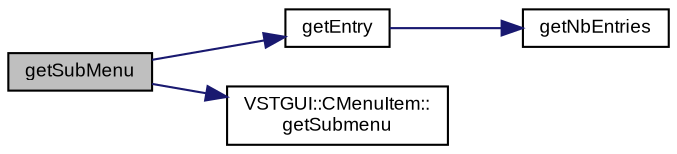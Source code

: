 digraph "getSubMenu"
{
  bgcolor="transparent";
  edge [fontname="Arial",fontsize="9",labelfontname="Arial",labelfontsize="9"];
  node [fontname="Arial",fontsize="9",shape=record];
  rankdir="LR";
  Node1 [label="getSubMenu",height=0.2,width=0.4,color="black", fillcolor="grey75", style="filled" fontcolor="black"];
  Node1 -> Node2 [color="midnightblue",fontsize="9",style="solid",fontname="Arial"];
  Node2 [label="getEntry",height=0.2,width=0.4,color="black",URL="$class_v_s_t_g_u_i_1_1_c_option_menu.html#abbc6eea63ec689c21831932d22f8e836",tooltip="get entry at index position "];
  Node2 -> Node3 [color="midnightblue",fontsize="9",style="solid",fontname="Arial"];
  Node3 [label="getNbEntries",height=0.2,width=0.4,color="black",URL="$class_v_s_t_g_u_i_1_1_c_option_menu.html#adee7672985693efe9c38a8897f12936d",tooltip="get number of entries "];
  Node1 -> Node4 [color="midnightblue",fontsize="9",style="solid",fontname="Arial"];
  Node4 [label="VSTGUI::CMenuItem::\lgetSubmenu",height=0.2,width=0.4,color="black",URL="$class_v_s_t_g_u_i_1_1_c_menu_item.html#a35205163b045ead4568470ece3aec41a",tooltip="returns the submenu of the item "];
}
